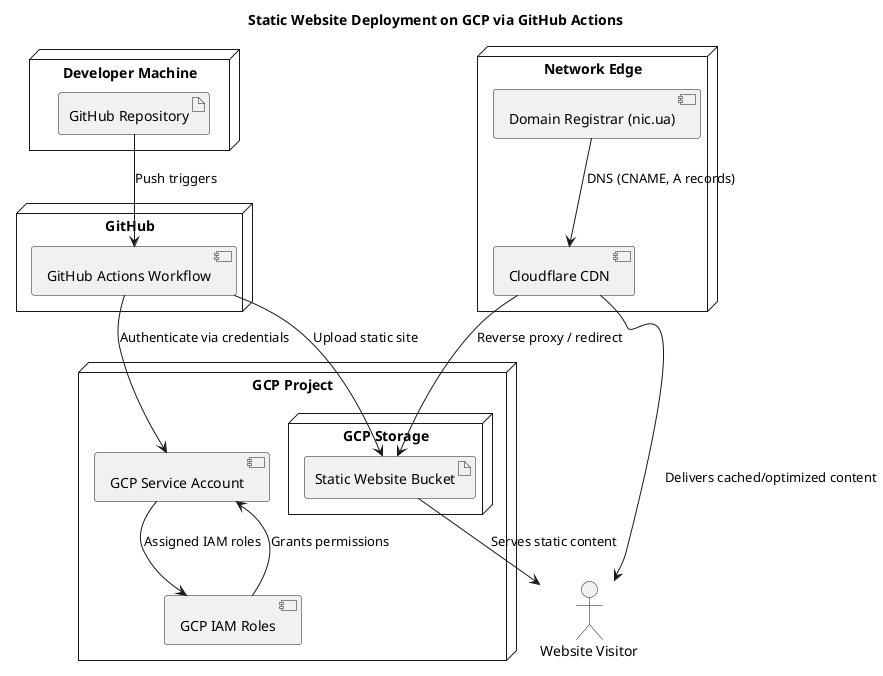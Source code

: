 @startuml
title Static Website Deployment on GCP via GitHub Actions

actor "Website Visitor" as User

' Developer-side
node "Developer Machine" {
  artifact "GitHub Repository" as GitHubRepo
}

' CI/CD pipeline
node "GitHub" {
  component "GitHub Actions Workflow" as GitHubActions
}

' GCP environment
node "GCP Project" {
  component "GCP Service Account" as GCPServiceAccount
  component "GCP IAM Roles" as GCPIAM

  node "GCP Storage" {
    artifact "Static Website Bucket" as GCPBucket
  }
}

' DNS and CDN
node "Network Edge" {
  component "Domain Registrar (nic.ua)" as Registrar
  component "Cloudflare CDN" as Cloudflare
}

' Relationships
GitHubRepo --> GitHubActions : Push triggers
GitHubActions --> GCPServiceAccount : Authenticate via credentials
GCPServiceAccount --> GCPIAM : Assigned IAM roles
GitHubActions --> GCPBucket : Upload static site

Registrar --> Cloudflare : DNS (CNAME, A records)
Cloudflare --> GCPBucket : Reverse proxy / redirect

GCPIAM --> GCPServiceAccount : Grants permissions

GCPBucket --> User : Serves static content
Cloudflare --> User : Delivers cached/optimized content

@enduml
